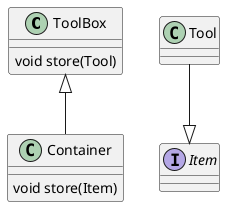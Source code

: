 @startuml
'https://plantuml.com/class-diagram
class ToolBox {
    void store(Tool)
}

class Container extends ToolBox {
void store(Item)
}
interface Item
Tool --|> Item


@enduml